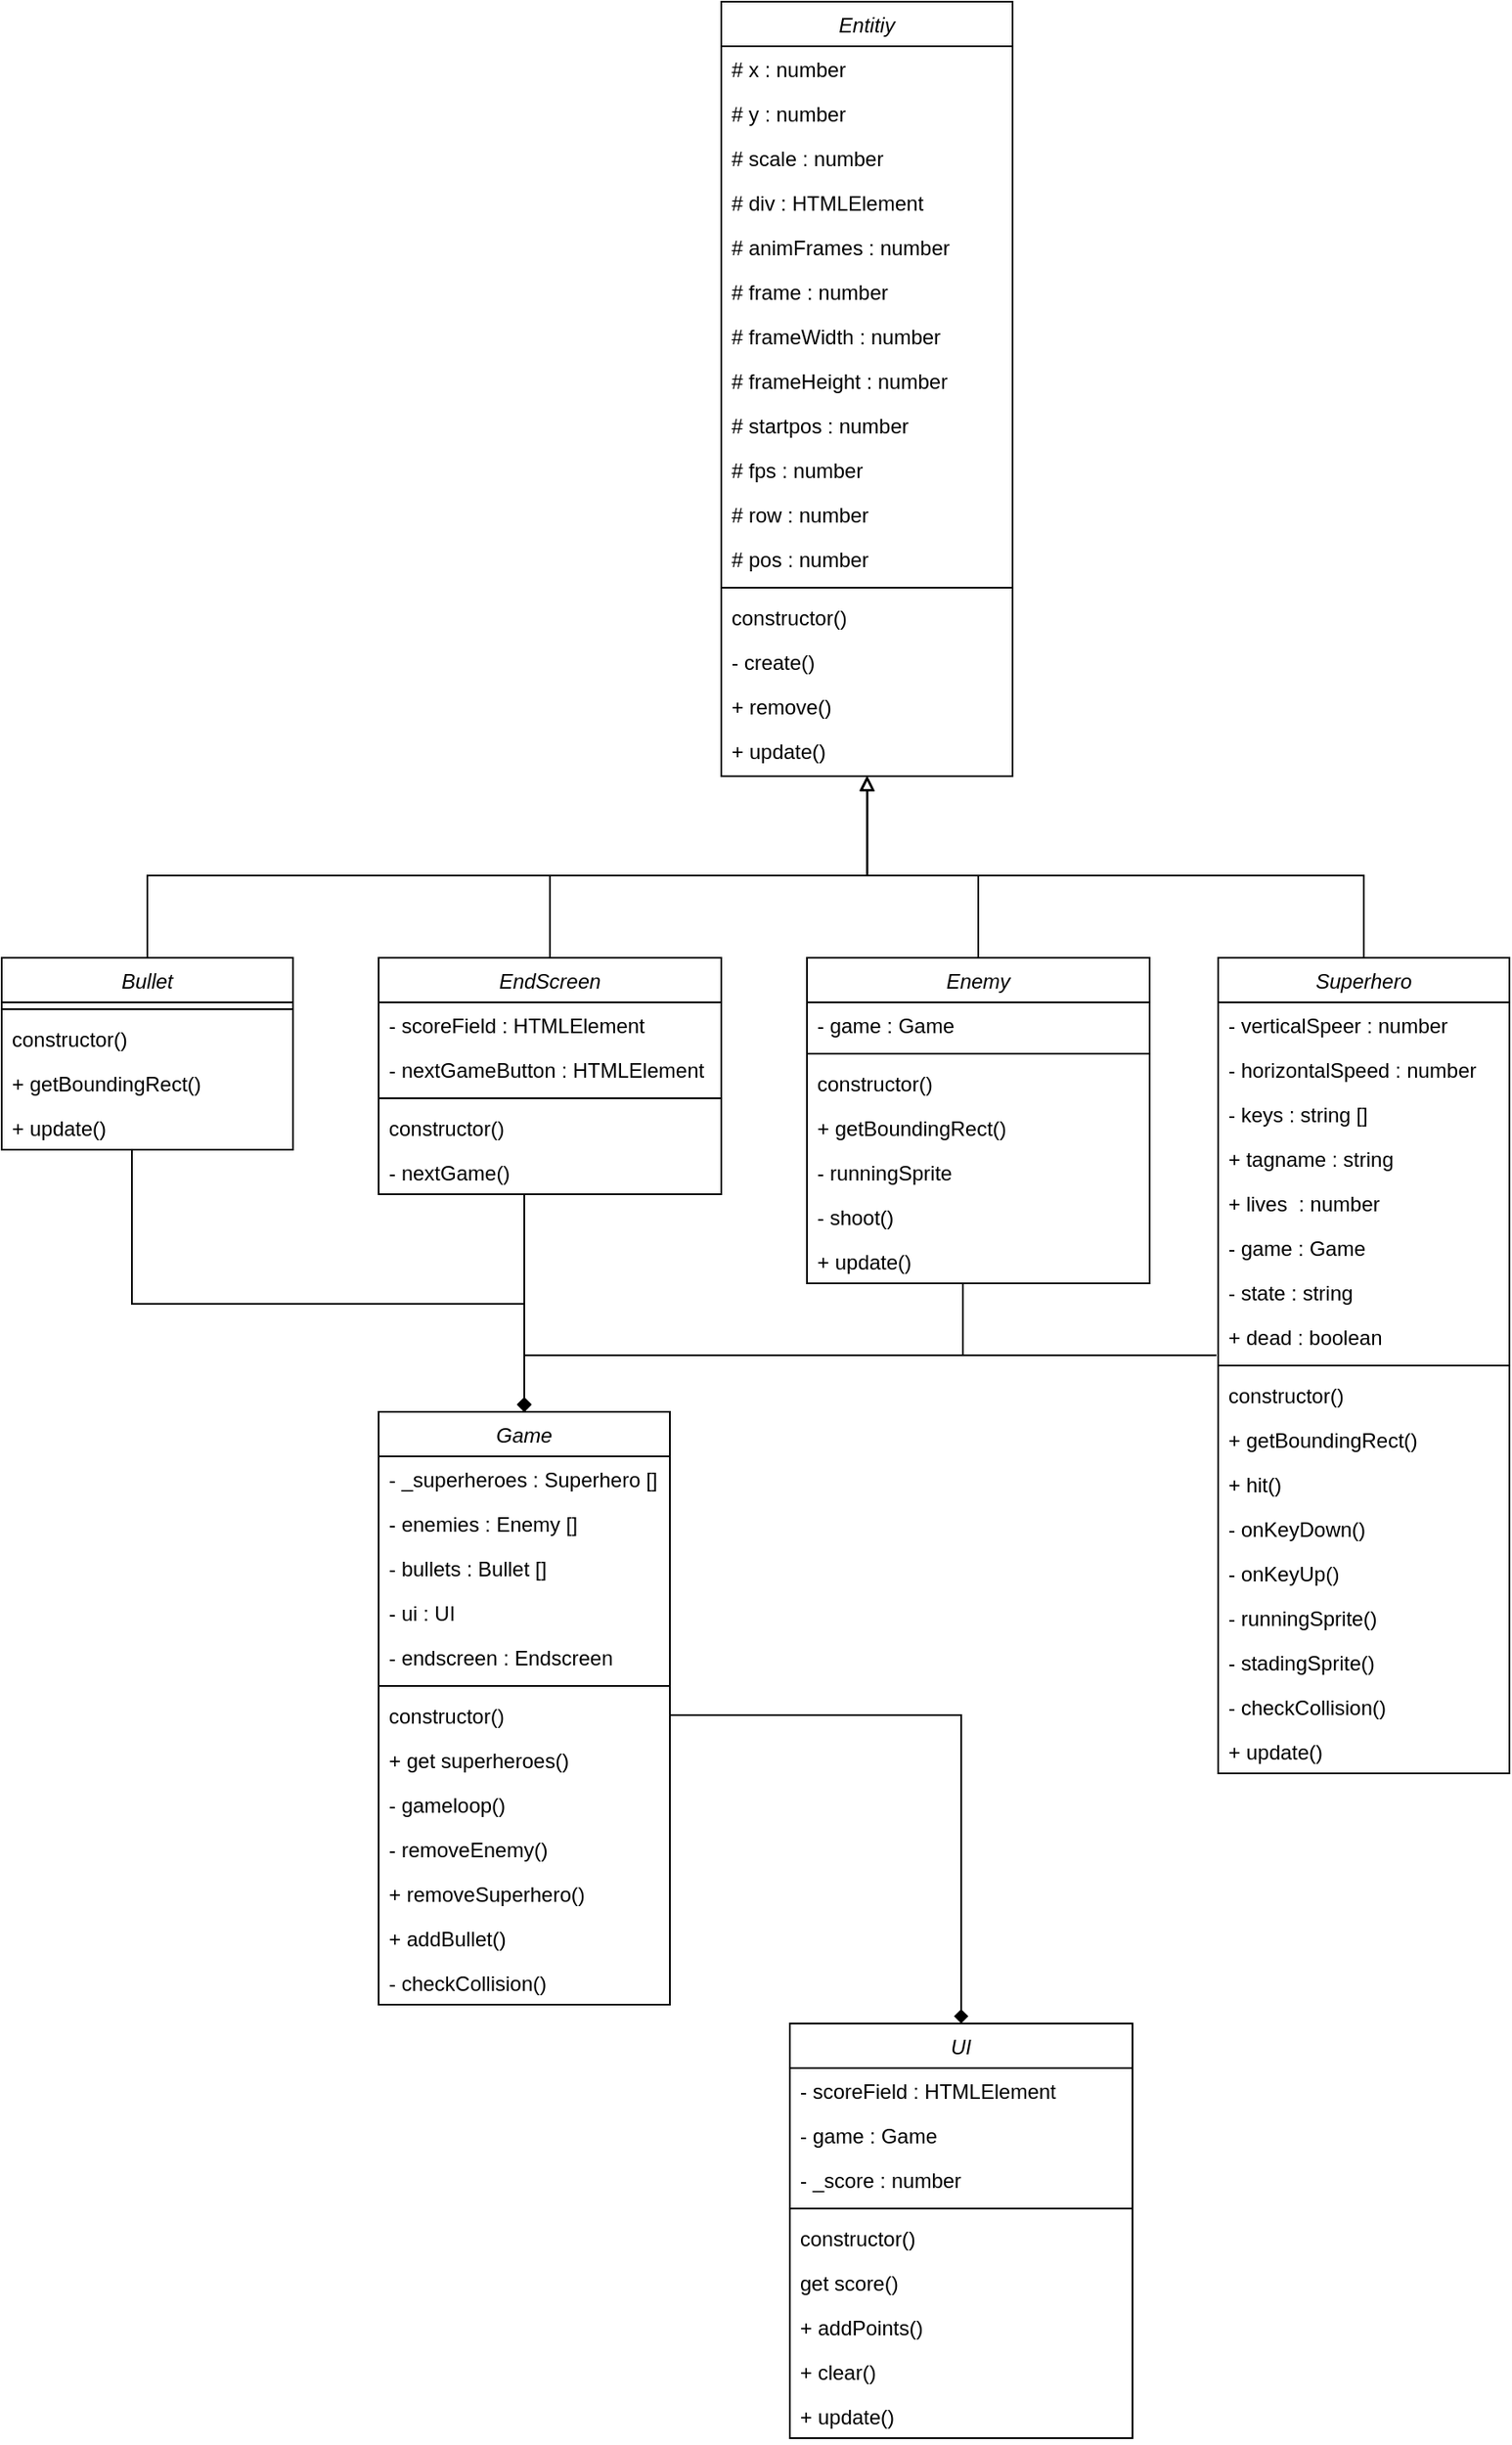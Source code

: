 <mxfile version="14.8.2" type="github">
  <diagram id="C5RBs43oDa-KdzZeNtuy" name="Page-1">
    <mxGraphModel dx="690" dy="647" grid="1" gridSize="10" guides="1" tooltips="1" connect="1" arrows="1" fold="1" page="1" pageScale="1" pageWidth="827" pageHeight="1169" math="0" shadow="0">
      <root>
        <mxCell id="WIyWlLk6GJQsqaUBKTNV-0" />
        <mxCell id="WIyWlLk6GJQsqaUBKTNV-1" parent="WIyWlLk6GJQsqaUBKTNV-0" />
        <mxCell id="2-g4DTwtUHymrisGZW3T-110" style="edgeStyle=orthogonalEdgeStyle;rounded=0;orthogonalLoop=1;jettySize=auto;html=1;endArrow=diamond;endFill=1;entryX=0.5;entryY=0;entryDx=0;entryDy=0;" parent="WIyWlLk6GJQsqaUBKTNV-1" target="zkfFHV4jXpPFQw0GAbJ--0" edge="1">
          <mxGeometry relative="1" as="geometry">
            <mxPoint x="325" y="750" as="targetPoint" />
            <mxPoint x="325" y="730" as="sourcePoint" />
            <Array as="points">
              <mxPoint x="325" y="696" />
            </Array>
          </mxGeometry>
        </mxCell>
        <mxCell id="zkfFHV4jXpPFQw0GAbJ--0" value="Game" style="swimlane;fontStyle=2;align=center;verticalAlign=top;childLayout=stackLayout;horizontal=1;startSize=26;horizontalStack=0;resizeParent=1;resizeLast=0;collapsible=1;marginBottom=0;rounded=0;shadow=0;strokeWidth=1;" parent="WIyWlLk6GJQsqaUBKTNV-1" vertex="1">
          <mxGeometry x="240" y="823" width="170" height="346" as="geometry">
            <mxRectangle x="230" y="140" width="160" height="26" as="alternateBounds" />
          </mxGeometry>
        </mxCell>
        <mxCell id="zkfFHV4jXpPFQw0GAbJ--1" value="- _superheroes : Superhero []&#xa;" style="text;align=left;verticalAlign=top;spacingLeft=4;spacingRight=4;overflow=hidden;rotatable=0;points=[[0,0.5],[1,0.5]];portConstraint=eastwest;" parent="zkfFHV4jXpPFQw0GAbJ--0" vertex="1">
          <mxGeometry y="26" width="170" height="26" as="geometry" />
        </mxCell>
        <mxCell id="2-g4DTwtUHymrisGZW3T-0" value="- enemies : Enemy []&#xa;" style="text;align=left;verticalAlign=top;spacingLeft=4;spacingRight=4;overflow=hidden;rotatable=0;points=[[0,0.5],[1,0.5]];portConstraint=eastwest;" parent="zkfFHV4jXpPFQw0GAbJ--0" vertex="1">
          <mxGeometry y="52" width="170" height="26" as="geometry" />
        </mxCell>
        <mxCell id="2-g4DTwtUHymrisGZW3T-1" value="- bullets : Bullet []&#xa;" style="text;align=left;verticalAlign=top;spacingLeft=4;spacingRight=4;overflow=hidden;rotatable=0;points=[[0,0.5],[1,0.5]];portConstraint=eastwest;" parent="zkfFHV4jXpPFQw0GAbJ--0" vertex="1">
          <mxGeometry y="78" width="170" height="26" as="geometry" />
        </mxCell>
        <mxCell id="2-g4DTwtUHymrisGZW3T-2" value="- ui : UI&#xa;" style="text;align=left;verticalAlign=top;spacingLeft=4;spacingRight=4;overflow=hidden;rotatable=0;points=[[0,0.5],[1,0.5]];portConstraint=eastwest;" parent="zkfFHV4jXpPFQw0GAbJ--0" vertex="1">
          <mxGeometry y="104" width="170" height="26" as="geometry" />
        </mxCell>
        <mxCell id="2-g4DTwtUHymrisGZW3T-3" value="- endscreen : Endscreen&#xa;" style="text;align=left;verticalAlign=top;spacingLeft=4;spacingRight=4;overflow=hidden;rotatable=0;points=[[0,0.5],[1,0.5]];portConstraint=eastwest;" parent="zkfFHV4jXpPFQw0GAbJ--0" vertex="1">
          <mxGeometry y="130" width="170" height="26" as="geometry" />
        </mxCell>
        <mxCell id="zkfFHV4jXpPFQw0GAbJ--4" value="" style="line;html=1;strokeWidth=1;align=left;verticalAlign=middle;spacingTop=-1;spacingLeft=3;spacingRight=3;rotatable=0;labelPosition=right;points=[];portConstraint=eastwest;" parent="zkfFHV4jXpPFQw0GAbJ--0" vertex="1">
          <mxGeometry y="156" width="170" height="8" as="geometry" />
        </mxCell>
        <mxCell id="zkfFHV4jXpPFQw0GAbJ--5" value="constructor()" style="text;align=left;verticalAlign=top;spacingLeft=4;spacingRight=4;overflow=hidden;rotatable=0;points=[[0,0.5],[1,0.5]];portConstraint=eastwest;" parent="zkfFHV4jXpPFQw0GAbJ--0" vertex="1">
          <mxGeometry y="164" width="170" height="26" as="geometry" />
        </mxCell>
        <mxCell id="2-g4DTwtUHymrisGZW3T-4" value="+ get superheroes()" style="text;align=left;verticalAlign=top;spacingLeft=4;spacingRight=4;overflow=hidden;rotatable=0;points=[[0,0.5],[1,0.5]];portConstraint=eastwest;" parent="zkfFHV4jXpPFQw0GAbJ--0" vertex="1">
          <mxGeometry y="190" width="170" height="26" as="geometry" />
        </mxCell>
        <mxCell id="2-g4DTwtUHymrisGZW3T-5" value="- gameloop()" style="text;align=left;verticalAlign=top;spacingLeft=4;spacingRight=4;overflow=hidden;rotatable=0;points=[[0,0.5],[1,0.5]];portConstraint=eastwest;" parent="zkfFHV4jXpPFQw0GAbJ--0" vertex="1">
          <mxGeometry y="216" width="170" height="26" as="geometry" />
        </mxCell>
        <mxCell id="2-g4DTwtUHymrisGZW3T-6" value="- removeEnemy()" style="text;align=left;verticalAlign=top;spacingLeft=4;spacingRight=4;overflow=hidden;rotatable=0;points=[[0,0.5],[1,0.5]];portConstraint=eastwest;" parent="zkfFHV4jXpPFQw0GAbJ--0" vertex="1">
          <mxGeometry y="242" width="170" height="26" as="geometry" />
        </mxCell>
        <mxCell id="2-g4DTwtUHymrisGZW3T-7" value="+ removeSuperhero()" style="text;align=left;verticalAlign=top;spacingLeft=4;spacingRight=4;overflow=hidden;rotatable=0;points=[[0,0.5],[1,0.5]];portConstraint=eastwest;" parent="zkfFHV4jXpPFQw0GAbJ--0" vertex="1">
          <mxGeometry y="268" width="170" height="26" as="geometry" />
        </mxCell>
        <mxCell id="2-g4DTwtUHymrisGZW3T-8" value="+ addBullet()" style="text;align=left;verticalAlign=top;spacingLeft=4;spacingRight=4;overflow=hidden;rotatable=0;points=[[0,0.5],[1,0.5]];portConstraint=eastwest;" parent="zkfFHV4jXpPFQw0GAbJ--0" vertex="1">
          <mxGeometry y="294" width="170" height="26" as="geometry" />
        </mxCell>
        <mxCell id="2-g4DTwtUHymrisGZW3T-9" value="- checkCollision()" style="text;align=left;verticalAlign=top;spacingLeft=4;spacingRight=4;overflow=hidden;rotatable=0;points=[[0,0.5],[1,0.5]];portConstraint=eastwest;" parent="zkfFHV4jXpPFQw0GAbJ--0" vertex="1">
          <mxGeometry y="320" width="170" height="26" as="geometry" />
        </mxCell>
        <mxCell id="2-g4DTwtUHymrisGZW3T-106" style="edgeStyle=orthogonalEdgeStyle;rounded=0;orthogonalLoop=1;jettySize=auto;html=1;exitX=0.5;exitY=0;exitDx=0;exitDy=0;endArrow=block;endFill=0;entryX=0.502;entryY=1.081;entryDx=0;entryDy=0;entryPerimeter=0;" parent="WIyWlLk6GJQsqaUBKTNV-1" source="2-g4DTwtUHymrisGZW3T-10" target="2-g4DTwtUHymrisGZW3T-45" edge="1">
          <mxGeometry relative="1" as="geometry">
            <mxPoint x="525" y="450" as="targetPoint" />
            <Array as="points">
              <mxPoint x="815" y="510" />
              <mxPoint x="525" y="510" />
            </Array>
          </mxGeometry>
        </mxCell>
        <mxCell id="2-g4DTwtUHymrisGZW3T-10" value="Superhero" style="swimlane;fontStyle=2;align=center;verticalAlign=top;childLayout=stackLayout;horizontal=1;startSize=26;horizontalStack=0;resizeParent=1;resizeLast=0;collapsible=1;marginBottom=0;rounded=0;shadow=0;strokeWidth=1;" parent="WIyWlLk6GJQsqaUBKTNV-1" vertex="1">
          <mxGeometry x="730" y="558" width="170" height="476" as="geometry">
            <mxRectangle x="260" y="100" width="160" height="26" as="alternateBounds" />
          </mxGeometry>
        </mxCell>
        <mxCell id="2-g4DTwtUHymrisGZW3T-11" value="- verticalSpeer : number" style="text;align=left;verticalAlign=top;spacingLeft=4;spacingRight=4;overflow=hidden;rotatable=0;points=[[0,0.5],[1,0.5]];portConstraint=eastwest;" parent="2-g4DTwtUHymrisGZW3T-10" vertex="1">
          <mxGeometry y="26" width="170" height="26" as="geometry" />
        </mxCell>
        <mxCell id="2-g4DTwtUHymrisGZW3T-12" value="- horizontalSpeed : number&#xa;" style="text;align=left;verticalAlign=top;spacingLeft=4;spacingRight=4;overflow=hidden;rotatable=0;points=[[0,0.5],[1,0.5]];portConstraint=eastwest;" parent="2-g4DTwtUHymrisGZW3T-10" vertex="1">
          <mxGeometry y="52" width="170" height="26" as="geometry" />
        </mxCell>
        <mxCell id="2-g4DTwtUHymrisGZW3T-13" value="- keys : string []&#xa;" style="text;align=left;verticalAlign=top;spacingLeft=4;spacingRight=4;overflow=hidden;rotatable=0;points=[[0,0.5],[1,0.5]];portConstraint=eastwest;" parent="2-g4DTwtUHymrisGZW3T-10" vertex="1">
          <mxGeometry y="78" width="170" height="26" as="geometry" />
        </mxCell>
        <mxCell id="2-g4DTwtUHymrisGZW3T-14" value="+ tagname : string&#xa;" style="text;align=left;verticalAlign=top;spacingLeft=4;spacingRight=4;overflow=hidden;rotatable=0;points=[[0,0.5],[1,0.5]];portConstraint=eastwest;" parent="2-g4DTwtUHymrisGZW3T-10" vertex="1">
          <mxGeometry y="104" width="170" height="26" as="geometry" />
        </mxCell>
        <mxCell id="2-g4DTwtUHymrisGZW3T-15" value="+ lives  : number " style="text;align=left;verticalAlign=top;spacingLeft=4;spacingRight=4;overflow=hidden;rotatable=0;points=[[0,0.5],[1,0.5]];portConstraint=eastwest;" parent="2-g4DTwtUHymrisGZW3T-10" vertex="1">
          <mxGeometry y="130" width="170" height="26" as="geometry" />
        </mxCell>
        <mxCell id="2-g4DTwtUHymrisGZW3T-27" value="- game : Game" style="text;align=left;verticalAlign=top;spacingLeft=4;spacingRight=4;overflow=hidden;rotatable=0;points=[[0,0.5],[1,0.5]];portConstraint=eastwest;" parent="2-g4DTwtUHymrisGZW3T-10" vertex="1">
          <mxGeometry y="156" width="170" height="26" as="geometry" />
        </mxCell>
        <mxCell id="2-g4DTwtUHymrisGZW3T-28" value="- state : string" style="text;align=left;verticalAlign=top;spacingLeft=4;spacingRight=4;overflow=hidden;rotatable=0;points=[[0,0.5],[1,0.5]];portConstraint=eastwest;" parent="2-g4DTwtUHymrisGZW3T-10" vertex="1">
          <mxGeometry y="182" width="170" height="26" as="geometry" />
        </mxCell>
        <mxCell id="2-g4DTwtUHymrisGZW3T-29" value="+ dead : boolean" style="text;align=left;verticalAlign=top;spacingLeft=4;spacingRight=4;overflow=hidden;rotatable=0;points=[[0,0.5],[1,0.5]];portConstraint=eastwest;" parent="2-g4DTwtUHymrisGZW3T-10" vertex="1">
          <mxGeometry y="208" width="170" height="26" as="geometry" />
        </mxCell>
        <mxCell id="2-g4DTwtUHymrisGZW3T-16" value="" style="line;html=1;strokeWidth=1;align=left;verticalAlign=middle;spacingTop=-1;spacingLeft=3;spacingRight=3;rotatable=0;labelPosition=right;points=[];portConstraint=eastwest;" parent="2-g4DTwtUHymrisGZW3T-10" vertex="1">
          <mxGeometry y="234" width="170" height="8" as="geometry" />
        </mxCell>
        <mxCell id="2-g4DTwtUHymrisGZW3T-17" value="constructor()" style="text;align=left;verticalAlign=top;spacingLeft=4;spacingRight=4;overflow=hidden;rotatable=0;points=[[0,0.5],[1,0.5]];portConstraint=eastwest;" parent="2-g4DTwtUHymrisGZW3T-10" vertex="1">
          <mxGeometry y="242" width="170" height="26" as="geometry" />
        </mxCell>
        <mxCell id="2-g4DTwtUHymrisGZW3T-18" value="+ getBoundingRect()" style="text;align=left;verticalAlign=top;spacingLeft=4;spacingRight=4;overflow=hidden;rotatable=0;points=[[0,0.5],[1,0.5]];portConstraint=eastwest;" parent="2-g4DTwtUHymrisGZW3T-10" vertex="1">
          <mxGeometry y="268" width="170" height="26" as="geometry" />
        </mxCell>
        <mxCell id="2-g4DTwtUHymrisGZW3T-19" value="+ hit()" style="text;align=left;verticalAlign=top;spacingLeft=4;spacingRight=4;overflow=hidden;rotatable=0;points=[[0,0.5],[1,0.5]];portConstraint=eastwest;" parent="2-g4DTwtUHymrisGZW3T-10" vertex="1">
          <mxGeometry y="294" width="170" height="26" as="geometry" />
        </mxCell>
        <mxCell id="2-g4DTwtUHymrisGZW3T-20" value="- onKeyDown()" style="text;align=left;verticalAlign=top;spacingLeft=4;spacingRight=4;overflow=hidden;rotatable=0;points=[[0,0.5],[1,0.5]];portConstraint=eastwest;labelBackgroundColor=none;" parent="2-g4DTwtUHymrisGZW3T-10" vertex="1">
          <mxGeometry y="320" width="170" height="26" as="geometry" />
        </mxCell>
        <mxCell id="2-g4DTwtUHymrisGZW3T-30" value="- onKeyUp()" style="text;align=left;verticalAlign=top;spacingLeft=4;spacingRight=4;overflow=hidden;rotatable=0;points=[[0,0.5],[1,0.5]];portConstraint=eastwest;labelBackgroundColor=none;" parent="2-g4DTwtUHymrisGZW3T-10" vertex="1">
          <mxGeometry y="346" width="170" height="26" as="geometry" />
        </mxCell>
        <mxCell id="2-g4DTwtUHymrisGZW3T-21" value="- runningSprite()" style="text;align=left;verticalAlign=top;spacingLeft=4;spacingRight=4;overflow=hidden;rotatable=0;points=[[0,0.5],[1,0.5]];portConstraint=eastwest;labelBackgroundColor=none;" parent="2-g4DTwtUHymrisGZW3T-10" vertex="1">
          <mxGeometry y="372" width="170" height="26" as="geometry" />
        </mxCell>
        <mxCell id="2-g4DTwtUHymrisGZW3T-22" value="- stadingSprite()" style="text;align=left;verticalAlign=top;spacingLeft=4;spacingRight=4;overflow=hidden;rotatable=0;points=[[0,0.5],[1,0.5]];portConstraint=eastwest;" parent="2-g4DTwtUHymrisGZW3T-10" vertex="1">
          <mxGeometry y="398" width="170" height="26" as="geometry" />
        </mxCell>
        <mxCell id="2-g4DTwtUHymrisGZW3T-23" value="- checkCollision()" style="text;align=left;verticalAlign=top;spacingLeft=4;spacingRight=4;overflow=hidden;rotatable=0;points=[[0,0.5],[1,0.5]];portConstraint=eastwest;" parent="2-g4DTwtUHymrisGZW3T-10" vertex="1">
          <mxGeometry y="424" width="170" height="26" as="geometry" />
        </mxCell>
        <mxCell id="SKxJcHLb7yQkXPGmWPP_-0" value="+ update()" style="text;align=left;verticalAlign=top;spacingLeft=4;spacingRight=4;overflow=hidden;rotatable=0;points=[[0,0.5],[1,0.5]];portConstraint=eastwest;" vertex="1" parent="2-g4DTwtUHymrisGZW3T-10">
          <mxGeometry y="450" width="170" height="26" as="geometry" />
        </mxCell>
        <mxCell id="2-g4DTwtUHymrisGZW3T-31" value="Entitiy" style="swimlane;fontStyle=2;align=center;verticalAlign=top;childLayout=stackLayout;horizontal=1;startSize=26;horizontalStack=0;resizeParent=1;resizeLast=0;collapsible=1;marginBottom=0;rounded=0;shadow=0;strokeWidth=1;" parent="WIyWlLk6GJQsqaUBKTNV-1" vertex="1">
          <mxGeometry x="440" width="170" height="452" as="geometry">
            <mxRectangle x="260" y="100" width="160" height="26" as="alternateBounds" />
          </mxGeometry>
        </mxCell>
        <mxCell id="2-g4DTwtUHymrisGZW3T-33" value="# x : number&#xa;" style="text;align=left;verticalAlign=top;spacingLeft=4;spacingRight=4;overflow=hidden;rotatable=0;points=[[0,0.5],[1,0.5]];portConstraint=eastwest;" parent="2-g4DTwtUHymrisGZW3T-31" vertex="1">
          <mxGeometry y="26" width="170" height="26" as="geometry" />
        </mxCell>
        <mxCell id="2-g4DTwtUHymrisGZW3T-50" value="# y : number&#xa;" style="text;align=left;verticalAlign=top;spacingLeft=4;spacingRight=4;overflow=hidden;rotatable=0;points=[[0,0.5],[1,0.5]];portConstraint=eastwest;" parent="2-g4DTwtUHymrisGZW3T-31" vertex="1">
          <mxGeometry y="52" width="170" height="26" as="geometry" />
        </mxCell>
        <mxCell id="2-g4DTwtUHymrisGZW3T-51" value="# scale : number&#xa;" style="text;align=left;verticalAlign=top;spacingLeft=4;spacingRight=4;overflow=hidden;rotatable=0;points=[[0,0.5],[1,0.5]];portConstraint=eastwest;" parent="2-g4DTwtUHymrisGZW3T-31" vertex="1">
          <mxGeometry y="78" width="170" height="26" as="geometry" />
        </mxCell>
        <mxCell id="2-g4DTwtUHymrisGZW3T-52" value="# div : HTMLElement&#xa;" style="text;align=left;verticalAlign=top;spacingLeft=4;spacingRight=4;overflow=hidden;rotatable=0;points=[[0,0.5],[1,0.5]];portConstraint=eastwest;" parent="2-g4DTwtUHymrisGZW3T-31" vertex="1">
          <mxGeometry y="104" width="170" height="26" as="geometry" />
        </mxCell>
        <mxCell id="2-g4DTwtUHymrisGZW3T-53" value="# animFrames : number&#xa;" style="text;align=left;verticalAlign=top;spacingLeft=4;spacingRight=4;overflow=hidden;rotatable=0;points=[[0,0.5],[1,0.5]];portConstraint=eastwest;" parent="2-g4DTwtUHymrisGZW3T-31" vertex="1">
          <mxGeometry y="130" width="170" height="26" as="geometry" />
        </mxCell>
        <mxCell id="2-g4DTwtUHymrisGZW3T-54" value="# frame : number&#xa;" style="text;align=left;verticalAlign=top;spacingLeft=4;spacingRight=4;overflow=hidden;rotatable=0;points=[[0,0.5],[1,0.5]];portConstraint=eastwest;" parent="2-g4DTwtUHymrisGZW3T-31" vertex="1">
          <mxGeometry y="156" width="170" height="26" as="geometry" />
        </mxCell>
        <mxCell id="2-g4DTwtUHymrisGZW3T-55" value="# frameWidth : number&#xa;" style="text;align=left;verticalAlign=top;spacingLeft=4;spacingRight=4;overflow=hidden;rotatable=0;points=[[0,0.5],[1,0.5]];portConstraint=eastwest;" parent="2-g4DTwtUHymrisGZW3T-31" vertex="1">
          <mxGeometry y="182" width="170" height="26" as="geometry" />
        </mxCell>
        <mxCell id="2-g4DTwtUHymrisGZW3T-56" value="# frameHeight : number&#xa;" style="text;align=left;verticalAlign=top;spacingLeft=4;spacingRight=4;overflow=hidden;rotatable=0;points=[[0,0.5],[1,0.5]];portConstraint=eastwest;" parent="2-g4DTwtUHymrisGZW3T-31" vertex="1">
          <mxGeometry y="208" width="170" height="26" as="geometry" />
        </mxCell>
        <mxCell id="2-g4DTwtUHymrisGZW3T-57" value="# startpos : number&#xa;" style="text;align=left;verticalAlign=top;spacingLeft=4;spacingRight=4;overflow=hidden;rotatable=0;points=[[0,0.5],[1,0.5]];portConstraint=eastwest;" parent="2-g4DTwtUHymrisGZW3T-31" vertex="1">
          <mxGeometry y="234" width="170" height="26" as="geometry" />
        </mxCell>
        <mxCell id="2-g4DTwtUHymrisGZW3T-58" value="# fps : number&#xa;" style="text;align=left;verticalAlign=top;spacingLeft=4;spacingRight=4;overflow=hidden;rotatable=0;points=[[0,0.5],[1,0.5]];portConstraint=eastwest;" parent="2-g4DTwtUHymrisGZW3T-31" vertex="1">
          <mxGeometry y="260" width="170" height="26" as="geometry" />
        </mxCell>
        <mxCell id="2-g4DTwtUHymrisGZW3T-59" value="# row : number&#xa;" style="text;align=left;verticalAlign=top;spacingLeft=4;spacingRight=4;overflow=hidden;rotatable=0;points=[[0,0.5],[1,0.5]];portConstraint=eastwest;" parent="2-g4DTwtUHymrisGZW3T-31" vertex="1">
          <mxGeometry y="286" width="170" height="26" as="geometry" />
        </mxCell>
        <mxCell id="2-g4DTwtUHymrisGZW3T-60" value="# pos : number&#xa;" style="text;align=left;verticalAlign=top;spacingLeft=4;spacingRight=4;overflow=hidden;rotatable=0;points=[[0,0.5],[1,0.5]];portConstraint=eastwest;" parent="2-g4DTwtUHymrisGZW3T-31" vertex="1">
          <mxGeometry y="312" width="170" height="26" as="geometry" />
        </mxCell>
        <mxCell id="2-g4DTwtUHymrisGZW3T-40" value="" style="line;html=1;strokeWidth=1;align=left;verticalAlign=middle;spacingTop=-1;spacingLeft=3;spacingRight=3;rotatable=0;labelPosition=right;points=[];portConstraint=eastwest;" parent="2-g4DTwtUHymrisGZW3T-31" vertex="1">
          <mxGeometry y="338" width="170" height="8" as="geometry" />
        </mxCell>
        <mxCell id="2-g4DTwtUHymrisGZW3T-41" value="constructor()" style="text;align=left;verticalAlign=top;spacingLeft=4;spacingRight=4;overflow=hidden;rotatable=0;points=[[0,0.5],[1,0.5]];portConstraint=eastwest;" parent="2-g4DTwtUHymrisGZW3T-31" vertex="1">
          <mxGeometry y="346" width="170" height="26" as="geometry" />
        </mxCell>
        <mxCell id="2-g4DTwtUHymrisGZW3T-42" value="- create()" style="text;align=left;verticalAlign=top;spacingLeft=4;spacingRight=4;overflow=hidden;rotatable=0;points=[[0,0.5],[1,0.5]];portConstraint=eastwest;" parent="2-g4DTwtUHymrisGZW3T-31" vertex="1">
          <mxGeometry y="372" width="170" height="26" as="geometry" />
        </mxCell>
        <mxCell id="2-g4DTwtUHymrisGZW3T-43" value="+ remove()" style="text;align=left;verticalAlign=top;spacingLeft=4;spacingRight=4;overflow=hidden;rotatable=0;points=[[0,0.5],[1,0.5]];portConstraint=eastwest;" parent="2-g4DTwtUHymrisGZW3T-31" vertex="1">
          <mxGeometry y="398" width="170" height="26" as="geometry" />
        </mxCell>
        <mxCell id="2-g4DTwtUHymrisGZW3T-45" value="+ update()" style="text;align=left;verticalAlign=top;spacingLeft=4;spacingRight=4;overflow=hidden;rotatable=0;points=[[0,0.5],[1,0.5]];portConstraint=eastwest;labelBackgroundColor=none;" parent="2-g4DTwtUHymrisGZW3T-31" vertex="1">
          <mxGeometry y="424" width="170" height="26" as="geometry" />
        </mxCell>
        <mxCell id="2-g4DTwtUHymrisGZW3T-109" style="edgeStyle=orthogonalEdgeStyle;rounded=0;orthogonalLoop=1;jettySize=auto;html=1;exitX=0.5;exitY=0;exitDx=0;exitDy=0;endArrow=block;endFill=0;entryX=0.5;entryY=1;entryDx=0;entryDy=0;" parent="WIyWlLk6GJQsqaUBKTNV-1" source="2-g4DTwtUHymrisGZW3T-61" target="2-g4DTwtUHymrisGZW3T-31" edge="1">
          <mxGeometry relative="1" as="geometry">
            <mxPoint x="520" y="450" as="targetPoint" />
            <Array as="points">
              <mxPoint x="105" y="510" />
              <mxPoint x="525" y="510" />
            </Array>
          </mxGeometry>
        </mxCell>
        <mxCell id="2-g4DTwtUHymrisGZW3T-61" value="Bullet" style="swimlane;fontStyle=2;align=center;verticalAlign=top;childLayout=stackLayout;horizontal=1;startSize=26;horizontalStack=0;resizeParent=1;resizeLast=0;collapsible=1;marginBottom=0;rounded=0;shadow=0;strokeWidth=1;" parent="WIyWlLk6GJQsqaUBKTNV-1" vertex="1">
          <mxGeometry x="20" y="558" width="170" height="112" as="geometry">
            <mxRectangle x="260" y="100" width="160" height="26" as="alternateBounds" />
          </mxGeometry>
        </mxCell>
        <mxCell id="2-g4DTwtUHymrisGZW3T-74" value="" style="line;html=1;strokeWidth=1;align=left;verticalAlign=middle;spacingTop=-1;spacingLeft=3;spacingRight=3;rotatable=0;labelPosition=right;points=[];portConstraint=eastwest;" parent="2-g4DTwtUHymrisGZW3T-61" vertex="1">
          <mxGeometry y="26" width="170" height="8" as="geometry" />
        </mxCell>
        <mxCell id="2-g4DTwtUHymrisGZW3T-75" value="constructor()" style="text;align=left;verticalAlign=top;spacingLeft=4;spacingRight=4;overflow=hidden;rotatable=0;points=[[0,0.5],[1,0.5]];portConstraint=eastwest;" parent="2-g4DTwtUHymrisGZW3T-61" vertex="1">
          <mxGeometry y="34" width="170" height="26" as="geometry" />
        </mxCell>
        <mxCell id="2-g4DTwtUHymrisGZW3T-76" value="+ getBoundingRect()" style="text;align=left;verticalAlign=top;spacingLeft=4;spacingRight=4;overflow=hidden;rotatable=0;points=[[0,0.5],[1,0.5]];portConstraint=eastwest;" parent="2-g4DTwtUHymrisGZW3T-61" vertex="1">
          <mxGeometry y="60" width="170" height="26" as="geometry" />
        </mxCell>
        <mxCell id="2-g4DTwtUHymrisGZW3T-78" value="+ update()" style="text;align=left;verticalAlign=top;spacingLeft=4;spacingRight=4;overflow=hidden;rotatable=0;points=[[0,0.5],[1,0.5]];portConstraint=eastwest;labelBackgroundColor=none;" parent="2-g4DTwtUHymrisGZW3T-61" vertex="1">
          <mxGeometry y="86" width="170" height="26" as="geometry" />
        </mxCell>
        <mxCell id="2-g4DTwtUHymrisGZW3T-108" style="edgeStyle=orthogonalEdgeStyle;rounded=0;orthogonalLoop=1;jettySize=auto;html=1;exitX=0.5;exitY=0;exitDx=0;exitDy=0;entryX=0.5;entryY=1;entryDx=0;entryDy=0;endArrow=block;endFill=0;" parent="WIyWlLk6GJQsqaUBKTNV-1" source="2-g4DTwtUHymrisGZW3T-79" target="2-g4DTwtUHymrisGZW3T-31" edge="1">
          <mxGeometry relative="1" as="geometry">
            <Array as="points">
              <mxPoint x="340" y="510" />
              <mxPoint x="525" y="510" />
            </Array>
          </mxGeometry>
        </mxCell>
        <mxCell id="2-g4DTwtUHymrisGZW3T-79" value="EndScreen" style="swimlane;fontStyle=2;align=center;verticalAlign=top;childLayout=stackLayout;horizontal=1;startSize=26;horizontalStack=0;resizeParent=1;resizeLast=0;collapsible=1;marginBottom=0;rounded=0;shadow=0;strokeWidth=1;" parent="WIyWlLk6GJQsqaUBKTNV-1" vertex="1">
          <mxGeometry x="240" y="558" width="200" height="138" as="geometry">
            <mxRectangle x="260" y="100" width="160" height="26" as="alternateBounds" />
          </mxGeometry>
        </mxCell>
        <mxCell id="2-g4DTwtUHymrisGZW3T-84" value="- scoreField : HTMLElement" style="text;align=left;verticalAlign=top;spacingLeft=4;spacingRight=4;overflow=hidden;rotatable=0;points=[[0,0.5],[1,0.5]];portConstraint=eastwest;" parent="2-g4DTwtUHymrisGZW3T-79" vertex="1">
          <mxGeometry y="26" width="200" height="26" as="geometry" />
        </mxCell>
        <mxCell id="2-g4DTwtUHymrisGZW3T-85" value="- nextGameButton : HTMLElement" style="text;align=left;verticalAlign=top;spacingLeft=4;spacingRight=4;overflow=hidden;rotatable=0;points=[[0,0.5],[1,0.5]];portConstraint=eastwest;" parent="2-g4DTwtUHymrisGZW3T-79" vertex="1">
          <mxGeometry y="52" width="200" height="26" as="geometry" />
        </mxCell>
        <mxCell id="2-g4DTwtUHymrisGZW3T-80" value="" style="line;html=1;strokeWidth=1;align=left;verticalAlign=middle;spacingTop=-1;spacingLeft=3;spacingRight=3;rotatable=0;labelPosition=right;points=[];portConstraint=eastwest;" parent="2-g4DTwtUHymrisGZW3T-79" vertex="1">
          <mxGeometry y="78" width="200" height="8" as="geometry" />
        </mxCell>
        <mxCell id="2-g4DTwtUHymrisGZW3T-81" value="constructor()" style="text;align=left;verticalAlign=top;spacingLeft=4;spacingRight=4;overflow=hidden;rotatable=0;points=[[0,0.5],[1,0.5]];portConstraint=eastwest;" parent="2-g4DTwtUHymrisGZW3T-79" vertex="1">
          <mxGeometry y="86" width="200" height="26" as="geometry" />
        </mxCell>
        <mxCell id="2-g4DTwtUHymrisGZW3T-83" value="- nextGame()" style="text;align=left;verticalAlign=top;spacingLeft=4;spacingRight=4;overflow=hidden;rotatable=0;points=[[0,0.5],[1,0.5]];portConstraint=eastwest;labelBackgroundColor=none;" parent="2-g4DTwtUHymrisGZW3T-79" vertex="1">
          <mxGeometry y="112" width="200" height="26" as="geometry" />
        </mxCell>
        <mxCell id="2-g4DTwtUHymrisGZW3T-107" style="edgeStyle=orthogonalEdgeStyle;rounded=0;orthogonalLoop=1;jettySize=auto;html=1;exitX=0.5;exitY=0;exitDx=0;exitDy=0;entryX=0.5;entryY=1;entryDx=0;entryDy=0;endArrow=block;endFill=0;" parent="WIyWlLk6GJQsqaUBKTNV-1" source="2-g4DTwtUHymrisGZW3T-86" target="2-g4DTwtUHymrisGZW3T-31" edge="1">
          <mxGeometry relative="1" as="geometry">
            <Array as="points">
              <mxPoint x="590" y="510" />
              <mxPoint x="525" y="510" />
            </Array>
          </mxGeometry>
        </mxCell>
        <mxCell id="2-g4DTwtUHymrisGZW3T-86" value="Enemy" style="swimlane;fontStyle=2;align=center;verticalAlign=top;childLayout=stackLayout;horizontal=1;startSize=26;horizontalStack=0;resizeParent=1;resizeLast=0;collapsible=1;marginBottom=0;rounded=0;shadow=0;strokeWidth=1;" parent="WIyWlLk6GJQsqaUBKTNV-1" vertex="1">
          <mxGeometry x="490" y="558" width="200" height="190" as="geometry">
            <mxRectangle x="260" y="100" width="160" height="26" as="alternateBounds" />
          </mxGeometry>
        </mxCell>
        <mxCell id="2-g4DTwtUHymrisGZW3T-87" value="- game : Game" style="text;align=left;verticalAlign=top;spacingLeft=4;spacingRight=4;overflow=hidden;rotatable=0;points=[[0,0.5],[1,0.5]];portConstraint=eastwest;" parent="2-g4DTwtUHymrisGZW3T-86" vertex="1">
          <mxGeometry y="26" width="200" height="26" as="geometry" />
        </mxCell>
        <mxCell id="2-g4DTwtUHymrisGZW3T-89" value="" style="line;html=1;strokeWidth=1;align=left;verticalAlign=middle;spacingTop=-1;spacingLeft=3;spacingRight=3;rotatable=0;labelPosition=right;points=[];portConstraint=eastwest;" parent="2-g4DTwtUHymrisGZW3T-86" vertex="1">
          <mxGeometry y="52" width="200" height="8" as="geometry" />
        </mxCell>
        <mxCell id="2-g4DTwtUHymrisGZW3T-90" value="constructor()" style="text;align=left;verticalAlign=top;spacingLeft=4;spacingRight=4;overflow=hidden;rotatable=0;points=[[0,0.5],[1,0.5]];portConstraint=eastwest;" parent="2-g4DTwtUHymrisGZW3T-86" vertex="1">
          <mxGeometry y="60" width="200" height="26" as="geometry" />
        </mxCell>
        <mxCell id="2-g4DTwtUHymrisGZW3T-91" value="+ getBoundingRect()" style="text;align=left;verticalAlign=top;spacingLeft=4;spacingRight=4;overflow=hidden;rotatable=0;points=[[0,0.5],[1,0.5]];portConstraint=eastwest;labelBackgroundColor=none;" parent="2-g4DTwtUHymrisGZW3T-86" vertex="1">
          <mxGeometry y="86" width="200" height="26" as="geometry" />
        </mxCell>
        <mxCell id="2-g4DTwtUHymrisGZW3T-92" value="- runningSprite" style="text;align=left;verticalAlign=top;spacingLeft=4;spacingRight=4;overflow=hidden;rotatable=0;points=[[0,0.5],[1,0.5]];portConstraint=eastwest;labelBackgroundColor=none;" parent="2-g4DTwtUHymrisGZW3T-86" vertex="1">
          <mxGeometry y="112" width="200" height="26" as="geometry" />
        </mxCell>
        <mxCell id="2-g4DTwtUHymrisGZW3T-93" value="- shoot()" style="text;align=left;verticalAlign=top;spacingLeft=4;spacingRight=4;overflow=hidden;rotatable=0;points=[[0,0.5],[1,0.5]];portConstraint=eastwest;labelBackgroundColor=none;" parent="2-g4DTwtUHymrisGZW3T-86" vertex="1">
          <mxGeometry y="138" width="200" height="26" as="geometry" />
        </mxCell>
        <mxCell id="2-g4DTwtUHymrisGZW3T-94" value="+ update()" style="text;align=left;verticalAlign=top;spacingLeft=4;spacingRight=4;overflow=hidden;rotatable=0;points=[[0,0.5],[1,0.5]];portConstraint=eastwest;labelBackgroundColor=none;" parent="2-g4DTwtUHymrisGZW3T-86" vertex="1">
          <mxGeometry y="164" width="200" height="26" as="geometry" />
        </mxCell>
        <mxCell id="2-g4DTwtUHymrisGZW3T-95" value="UI" style="swimlane;fontStyle=2;align=center;verticalAlign=top;childLayout=stackLayout;horizontal=1;startSize=26;horizontalStack=0;resizeParent=1;resizeLast=0;collapsible=1;marginBottom=0;rounded=0;shadow=0;strokeWidth=1;" parent="WIyWlLk6GJQsqaUBKTNV-1" vertex="1">
          <mxGeometry x="480" y="1180" width="200" height="242" as="geometry">
            <mxRectangle x="260" y="100" width="160" height="26" as="alternateBounds" />
          </mxGeometry>
        </mxCell>
        <mxCell id="2-g4DTwtUHymrisGZW3T-96" value="- scoreField : HTMLElement" style="text;align=left;verticalAlign=top;spacingLeft=4;spacingRight=4;overflow=hidden;rotatable=0;points=[[0,0.5],[1,0.5]];portConstraint=eastwest;" parent="2-g4DTwtUHymrisGZW3T-95" vertex="1">
          <mxGeometry y="26" width="200" height="26" as="geometry" />
        </mxCell>
        <mxCell id="2-g4DTwtUHymrisGZW3T-97" value="- game : Game" style="text;align=left;verticalAlign=top;spacingLeft=4;spacingRight=4;overflow=hidden;rotatable=0;points=[[0,0.5],[1,0.5]];portConstraint=eastwest;" parent="2-g4DTwtUHymrisGZW3T-95" vertex="1">
          <mxGeometry y="52" width="200" height="26" as="geometry" />
        </mxCell>
        <mxCell id="2-g4DTwtUHymrisGZW3T-101" value="- _score : number" style="text;align=left;verticalAlign=top;spacingLeft=4;spacingRight=4;overflow=hidden;rotatable=0;points=[[0,0.5],[1,0.5]];portConstraint=eastwest;" parent="2-g4DTwtUHymrisGZW3T-95" vertex="1">
          <mxGeometry y="78" width="200" height="26" as="geometry" />
        </mxCell>
        <mxCell id="2-g4DTwtUHymrisGZW3T-98" value="" style="line;html=1;strokeWidth=1;align=left;verticalAlign=middle;spacingTop=-1;spacingLeft=3;spacingRight=3;rotatable=0;labelPosition=right;points=[];portConstraint=eastwest;" parent="2-g4DTwtUHymrisGZW3T-95" vertex="1">
          <mxGeometry y="104" width="200" height="8" as="geometry" />
        </mxCell>
        <mxCell id="2-g4DTwtUHymrisGZW3T-99" value="constructor()" style="text;align=left;verticalAlign=top;spacingLeft=4;spacingRight=4;overflow=hidden;rotatable=0;points=[[0,0.5],[1,0.5]];portConstraint=eastwest;" parent="2-g4DTwtUHymrisGZW3T-95" vertex="1">
          <mxGeometry y="112" width="200" height="26" as="geometry" />
        </mxCell>
        <mxCell id="2-g4DTwtUHymrisGZW3T-100" value="get score()&#xa;" style="text;align=left;verticalAlign=top;spacingLeft=4;spacingRight=4;overflow=hidden;rotatable=0;points=[[0,0.5],[1,0.5]];portConstraint=eastwest;labelBackgroundColor=none;" parent="2-g4DTwtUHymrisGZW3T-95" vertex="1">
          <mxGeometry y="138" width="200" height="26" as="geometry" />
        </mxCell>
        <mxCell id="2-g4DTwtUHymrisGZW3T-103" value="+ addPoints()" style="text;align=left;verticalAlign=top;spacingLeft=4;spacingRight=4;overflow=hidden;rotatable=0;points=[[0,0.5],[1,0.5]];portConstraint=eastwest;labelBackgroundColor=none;" parent="2-g4DTwtUHymrisGZW3T-95" vertex="1">
          <mxGeometry y="164" width="200" height="26" as="geometry" />
        </mxCell>
        <mxCell id="2-g4DTwtUHymrisGZW3T-104" value="+ clear()" style="text;align=left;verticalAlign=top;spacingLeft=4;spacingRight=4;overflow=hidden;rotatable=0;points=[[0,0.5],[1,0.5]];portConstraint=eastwest;labelBackgroundColor=none;" parent="2-g4DTwtUHymrisGZW3T-95" vertex="1">
          <mxGeometry y="190" width="200" height="26" as="geometry" />
        </mxCell>
        <mxCell id="2-g4DTwtUHymrisGZW3T-102" value="+ update()" style="text;align=left;verticalAlign=top;spacingLeft=4;spacingRight=4;overflow=hidden;rotatable=0;points=[[0,0.5],[1,0.5]];portConstraint=eastwest;labelBackgroundColor=none;" parent="2-g4DTwtUHymrisGZW3T-95" vertex="1">
          <mxGeometry y="216" width="200" height="26" as="geometry" />
        </mxCell>
        <mxCell id="2-g4DTwtUHymrisGZW3T-111" style="edgeStyle=orthogonalEdgeStyle;rounded=0;orthogonalLoop=1;jettySize=auto;html=1;endArrow=diamond;endFill=1;entryX=0.5;entryY=0;entryDx=0;entryDy=0;" parent="WIyWlLk6GJQsqaUBKTNV-1" source="2-g4DTwtUHymrisGZW3T-78" target="zkfFHV4jXpPFQw0GAbJ--0" edge="1">
          <mxGeometry relative="1" as="geometry">
            <mxPoint x="335" y="833.0" as="targetPoint" />
            <mxPoint x="120" y="700" as="sourcePoint" />
            <Array as="points">
              <mxPoint x="96" y="760" />
              <mxPoint x="325" y="760" />
            </Array>
          </mxGeometry>
        </mxCell>
        <mxCell id="2-g4DTwtUHymrisGZW3T-114" style="edgeStyle=orthogonalEdgeStyle;rounded=0;orthogonalLoop=1;jettySize=auto;html=1;exitX=0.455;exitY=1;exitDx=0;exitDy=0;entryX=0.5;entryY=0;entryDx=0;entryDy=0;endArrow=diamond;endFill=1;exitPerimeter=0;" parent="WIyWlLk6GJQsqaUBKTNV-1" source="2-g4DTwtUHymrisGZW3T-94" target="zkfFHV4jXpPFQw0GAbJ--0" edge="1">
          <mxGeometry relative="1" as="geometry">
            <Array as="points">
              <mxPoint x="581" y="790" />
              <mxPoint x="325" y="790" />
            </Array>
          </mxGeometry>
        </mxCell>
        <mxCell id="2-g4DTwtUHymrisGZW3T-115" style="edgeStyle=orthogonalEdgeStyle;rounded=0;orthogonalLoop=1;jettySize=auto;html=1;entryX=0.5;entryY=0;entryDx=0;entryDy=0;endArrow=diamond;endFill=1;" parent="WIyWlLk6GJQsqaUBKTNV-1" target="zkfFHV4jXpPFQw0GAbJ--0" edge="1">
          <mxGeometry relative="1" as="geometry">
            <mxPoint x="729" y="790" as="sourcePoint" />
            <Array as="points">
              <mxPoint x="729" y="790" />
              <mxPoint x="325" y="790" />
            </Array>
          </mxGeometry>
        </mxCell>
        <mxCell id="2-g4DTwtUHymrisGZW3T-116" style="edgeStyle=orthogonalEdgeStyle;rounded=0;orthogonalLoop=1;jettySize=auto;html=1;exitX=1;exitY=0.5;exitDx=0;exitDy=0;entryX=0.5;entryY=0;entryDx=0;entryDy=0;endArrow=diamond;endFill=1;" parent="WIyWlLk6GJQsqaUBKTNV-1" source="zkfFHV4jXpPFQw0GAbJ--5" target="2-g4DTwtUHymrisGZW3T-95" edge="1">
          <mxGeometry relative="1" as="geometry" />
        </mxCell>
      </root>
    </mxGraphModel>
  </diagram>
</mxfile>

